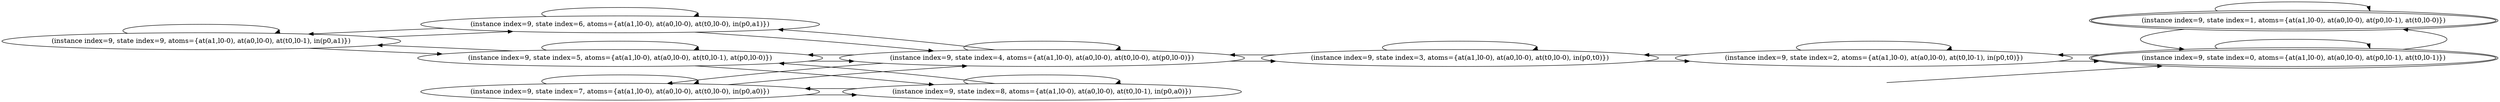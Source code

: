 digraph {
rankdir="LR"
s9[label="(instance index=9, state index=9, atoms={at(a1,l0-0), at(a0,l0-0), at(t0,l0-1), in(p0,a1)})"]
s8[label="(instance index=9, state index=8, atoms={at(a1,l0-0), at(a0,l0-0), at(t0,l0-1), in(p0,a0)})"]
s7[label="(instance index=9, state index=7, atoms={at(a1,l0-0), at(a0,l0-0), at(t0,l0-0), in(p0,a0)})"]
s6[label="(instance index=9, state index=6, atoms={at(a1,l0-0), at(a0,l0-0), at(t0,l0-0), in(p0,a1)})"]
s5[label="(instance index=9, state index=5, atoms={at(a1,l0-0), at(a0,l0-0), at(t0,l0-1), at(p0,l0-0)})"]
s4[label="(instance index=9, state index=4, atoms={at(a1,l0-0), at(a0,l0-0), at(t0,l0-0), at(p0,l0-0)})"]
s3[label="(instance index=9, state index=3, atoms={at(a1,l0-0), at(a0,l0-0), at(t0,l0-0), in(p0,t0)})"]
s2[label="(instance index=9, state index=2, atoms={at(a1,l0-0), at(a0,l0-0), at(t0,l0-1), in(p0,t0)})"]
s0[peripheries=2,label="(instance index=9, state index=0, atoms={at(a1,l0-0), at(a0,l0-0), at(p0,l0-1), at(t0,l0-1)})"]
s1[peripheries=2,label="(instance index=9, state index=1, atoms={at(a1,l0-0), at(a0,l0-0), at(p0,l0-1), at(t0,l0-0)})"]
Dangling [ label = "", style = invis ]
{ rank = same; Dangling }
Dangling -> s0
{ rank = same; s0}
{ rank = same; s7,s6,s5}
{ rank = same; s4}
{ rank = same; s3}
{ rank = same; s2}
{ rank = same; s0,s1}
{
s9->s5
s9->s6
s9->s9
s8->s7
s8->s5
s8->s8
}
{
s7->s7
s7->s4
s7->s8
s6->s4
s6->s6
s6->s9
s5->s5
s5->s9
s5->s4
s5->s8
}
{
s4->s7
s4->s6
s4->s5
s4->s4
s4->s3
}
{
s3->s4
s3->s3
s3->s2
}
{
s2->s2
s2->s3
s2->s0
}
{
s0->s2
s0->s1
s0->s0
s1->s1
s1->s0
}
}
